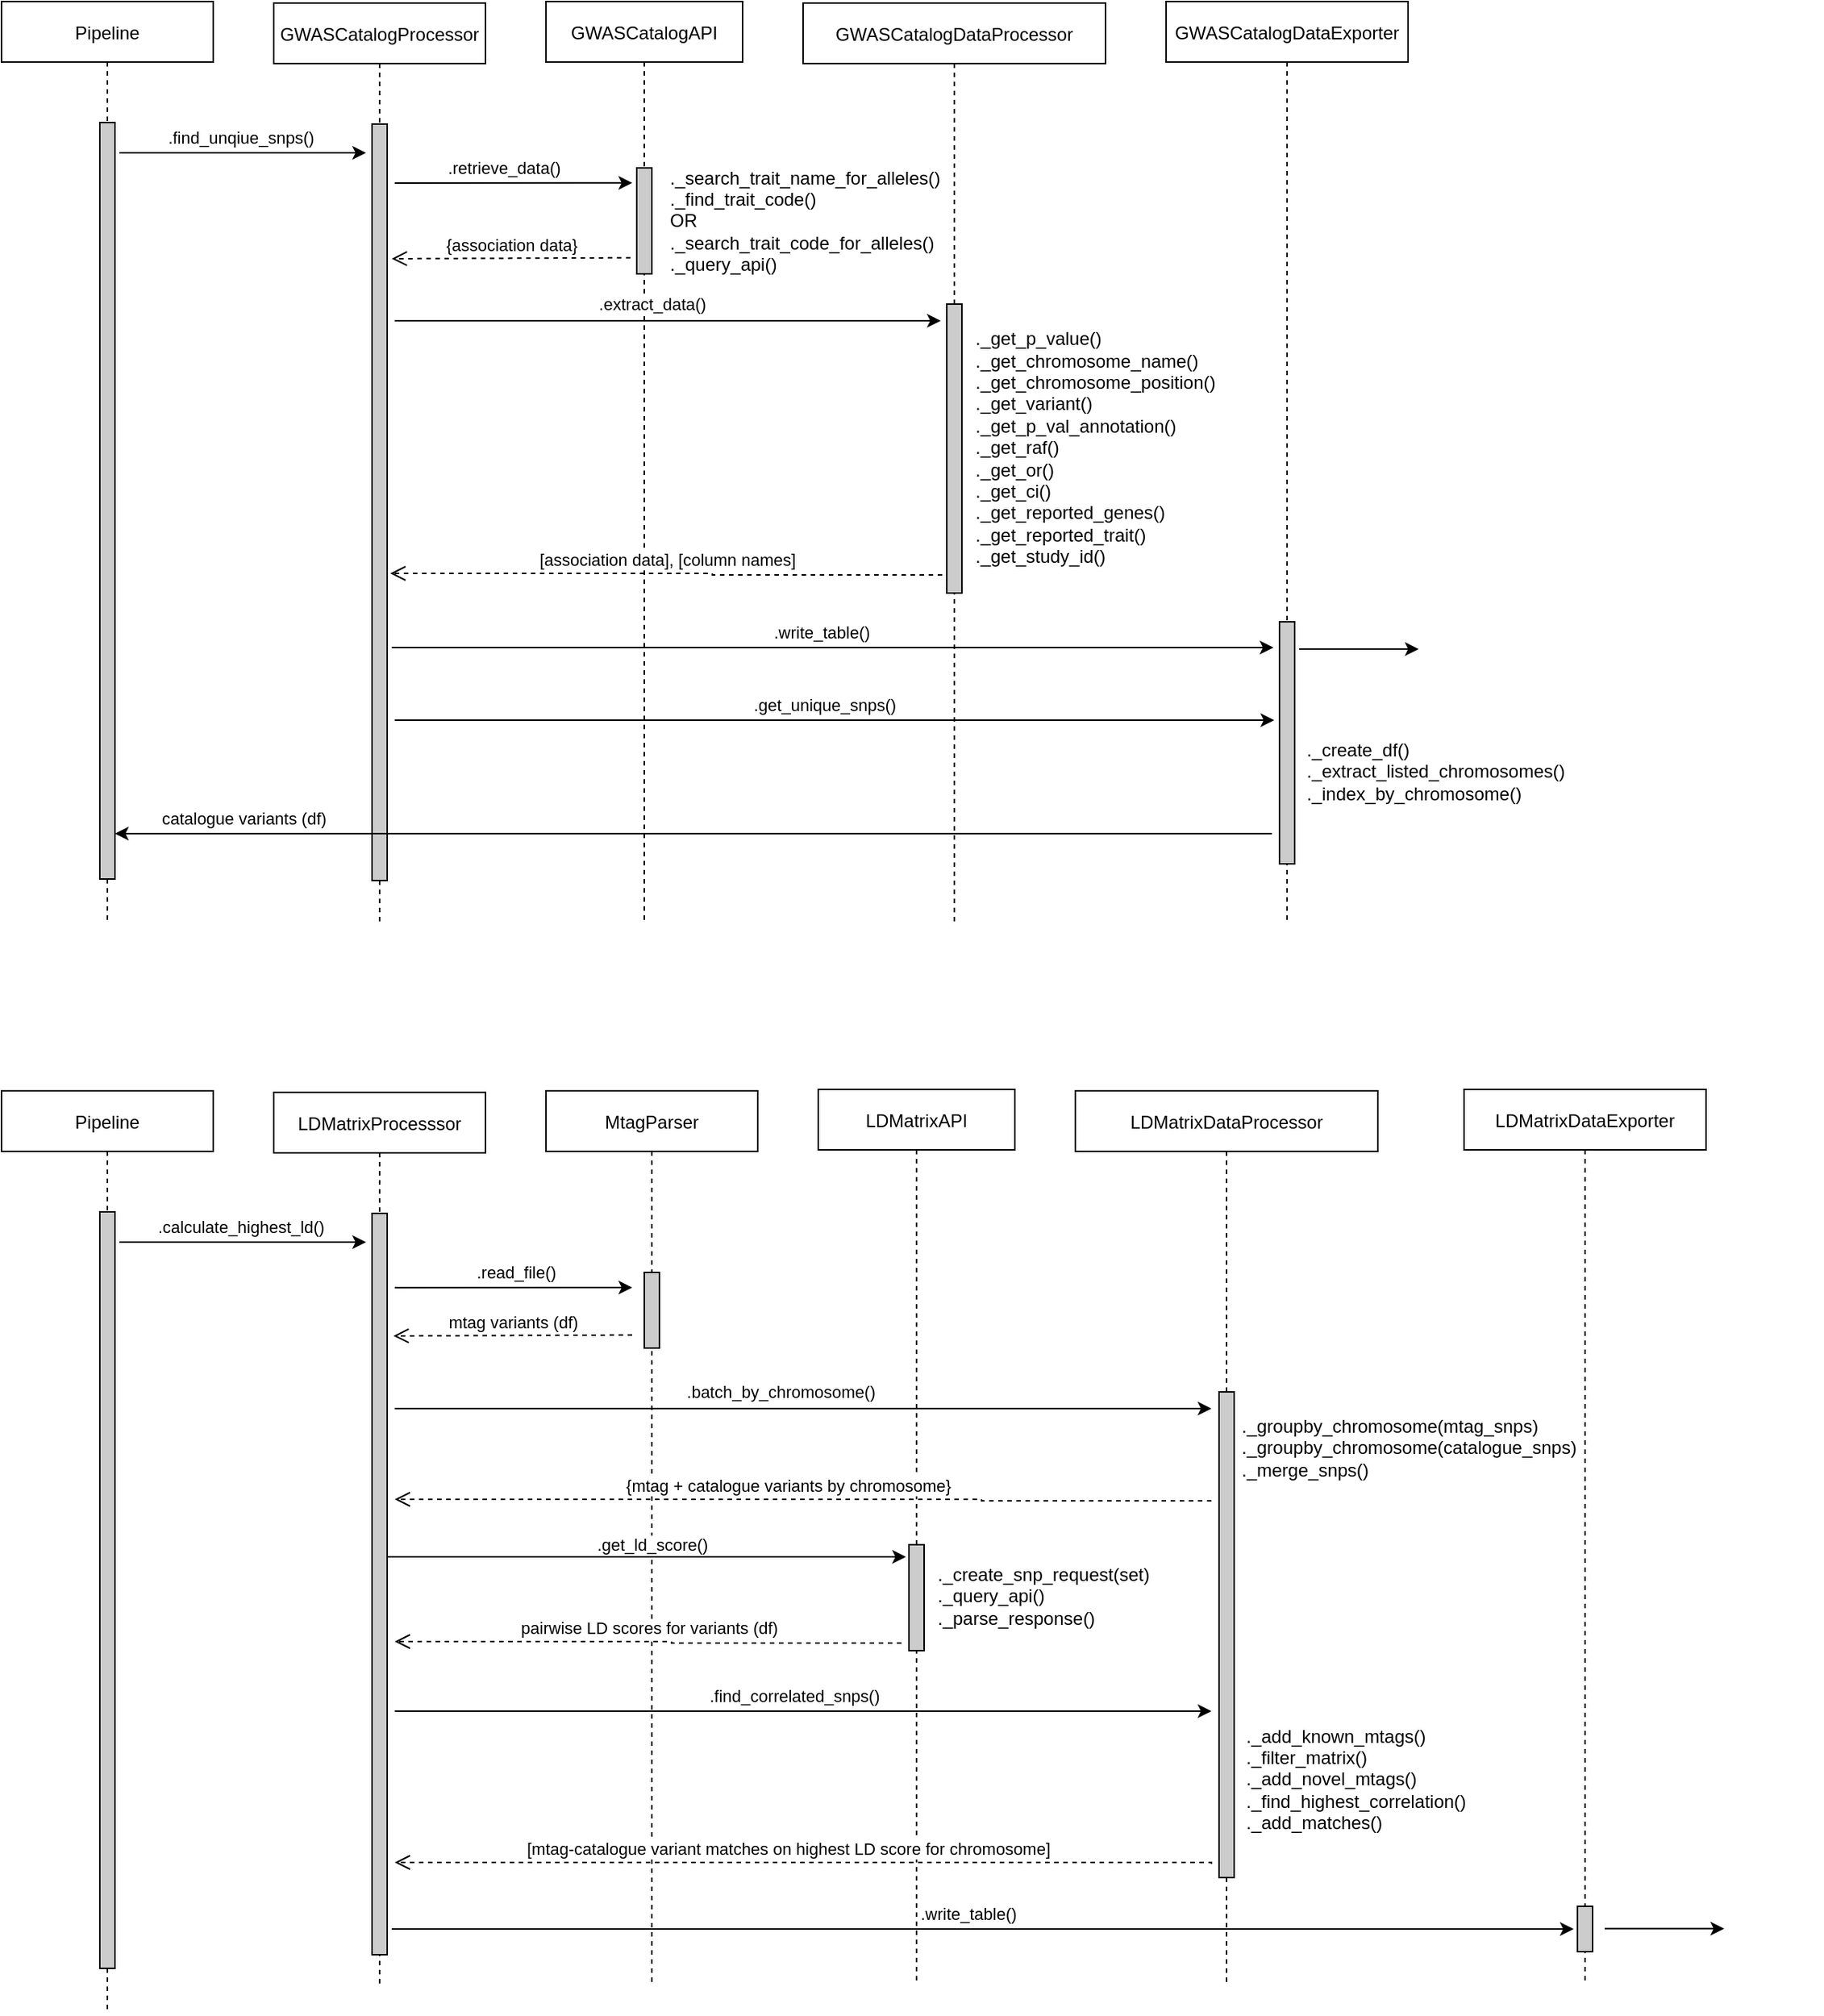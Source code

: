 <mxfile version="17.4.6" type="device"><diagram id="kgpKYQtTHZ0yAKxKKP6v" name="Page-1"><mxGraphModel dx="2031" dy="996" grid="1" gridSize="10" guides="1" tooltips="1" connect="1" arrows="1" fold="1" page="1" pageScale="1" pageWidth="850" pageHeight="1100" math="0" shadow="0"><root><mxCell id="0"/><mxCell id="1" parent="0"/><mxCell id="3VSZiahwa-lIYGKxo2oS-51" value="MtagParser" style="shape=umlLifeline;perimeter=lifelinePerimeter;container=1;collapsible=0;recursiveResize=0;rounded=0;shadow=0;strokeWidth=1;" vertex="1" parent="1"><mxGeometry x="400" y="760" width="140" height="590" as="geometry"/></mxCell><mxCell id="3VSZiahwa-lIYGKxo2oS-52" value="" style="points=[];perimeter=orthogonalPerimeter;rounded=0;shadow=0;strokeWidth=1;fillColor=#CCCCCC;" vertex="1" parent="3VSZiahwa-lIYGKxo2oS-51"><mxGeometry x="65" y="120" width="10" height="50" as="geometry"/></mxCell><mxCell id="3VSZiahwa-lIYGKxo2oS-37" value="pairwise LD scores for variants (df)" style="edgeStyle=orthogonalEdgeStyle;rounded=0;orthogonalLoop=1;jettySize=auto;html=1;dashed=1;endArrow=open;verticalAlign=bottom;endSize=8;shadow=0;strokeWidth=1;" edge="1" parent="3VSZiahwa-lIYGKxo2oS-51"><mxGeometry relative="1" as="geometry"><mxPoint x="235" y="365" as="sourcePoint"/><mxPoint x="-100" y="364" as="targetPoint"/><Array as="points"><mxPoint x="83" y="365"/><mxPoint x="83" y="364"/></Array></mxGeometry></mxCell><mxCell id="3nuBFxr9cyL0pnOWT2aG-1" value="GWASCatalogProcessor" style="shape=umlLifeline;perimeter=lifelinePerimeter;container=1;collapsible=0;recursiveResize=0;rounded=0;shadow=0;strokeWidth=1;" parent="1" vertex="1"><mxGeometry x="220" y="41" width="140" height="609" as="geometry"/></mxCell><mxCell id="3VSZiahwa-lIYGKxo2oS-6" value="" style="points=[];perimeter=orthogonalPerimeter;rounded=0;shadow=0;strokeWidth=1;fillColor=#CCCCCC;" vertex="1" parent="3nuBFxr9cyL0pnOWT2aG-1"><mxGeometry x="65" y="80" width="10" height="500" as="geometry"/></mxCell><mxCell id="3nuBFxr9cyL0pnOWT2aG-5" value="GWASCatalogAPI" style="shape=umlLifeline;perimeter=lifelinePerimeter;container=1;collapsible=0;recursiveResize=0;rounded=0;shadow=0;strokeWidth=1;" parent="1" vertex="1"><mxGeometry x="400" y="40" width="130" height="610" as="geometry"/></mxCell><mxCell id="3VSZiahwa-lIYGKxo2oS-5" value="" style="points=[];perimeter=orthogonalPerimeter;rounded=0;shadow=0;strokeWidth=1;fillColor=#CCCCCC;" vertex="1" parent="3nuBFxr9cyL0pnOWT2aG-5"><mxGeometry x="60" y="110" width="10" height="70" as="geometry"/></mxCell><mxCell id="3VSZiahwa-lIYGKxo2oS-8" value="._search_trait_name_for_alleles()&lt;br&gt;._find_trait_code()&lt;br&gt;OR&lt;br&gt;._search_trait_code_for_alleles()&lt;br&gt;._query_api()" style="rounded=0;whiteSpace=wrap;html=1;fillColor=none;strokeColor=none;align=left;" vertex="1" parent="3nuBFxr9cyL0pnOWT2aG-5"><mxGeometry x="80" y="105" width="140" height="80" as="geometry"/></mxCell><mxCell id="3VSZiahwa-lIYGKxo2oS-7" value=".retrieve_data()" style="edgeStyle=orthogonalEdgeStyle;rounded=0;orthogonalLoop=1;jettySize=auto;html=1;" edge="1" parent="3nuBFxr9cyL0pnOWT2aG-5"><mxGeometry x="-0.085" y="10" relative="1" as="geometry"><mxPoint x="-100" y="120" as="sourcePoint"/><mxPoint x="57" y="119.86" as="targetPoint"/><Array as="points"><mxPoint x="57" y="119.86"/></Array><mxPoint as="offset"/></mxGeometry></mxCell><mxCell id="3VSZiahwa-lIYGKxo2oS-10" value="{association data}" style="edgeStyle=orthogonalEdgeStyle;rounded=0;orthogonalLoop=1;jettySize=auto;html=1;dashed=1;endArrow=open;verticalAlign=bottom;endSize=8;shadow=0;strokeWidth=1;exitX=-0.214;exitY=0.849;exitDx=0;exitDy=0;exitPerimeter=0;" edge="1" parent="3nuBFxr9cyL0pnOWT2aG-5"><mxGeometry relative="1" as="geometry"><mxPoint x="55.86" y="169.43" as="sourcePoint"/><mxPoint x="-102" y="170" as="targetPoint"/><Array as="points"><mxPoint x="48" y="169"/></Array></mxGeometry></mxCell><mxCell id="3VSZiahwa-lIYGKxo2oS-1" value="GWASCatalogDataProcessor" style="shape=umlLifeline;perimeter=lifelinePerimeter;container=1;collapsible=0;recursiveResize=0;rounded=0;shadow=0;strokeWidth=1;" vertex="1" parent="1"><mxGeometry x="570" y="41" width="200" height="609" as="geometry"/></mxCell><mxCell id="3VSZiahwa-lIYGKxo2oS-2" value="" style="points=[];perimeter=orthogonalPerimeter;rounded=0;shadow=0;strokeWidth=1;fillColor=#CCCCCC;" vertex="1" parent="3VSZiahwa-lIYGKxo2oS-1"><mxGeometry x="95" y="199" width="10" height="191" as="geometry"/></mxCell><mxCell id="3VSZiahwa-lIYGKxo2oS-13" value="[association data], [column names]" style="edgeStyle=orthogonalEdgeStyle;rounded=0;orthogonalLoop=1;jettySize=auto;html=1;dashed=1;endArrow=open;verticalAlign=bottom;endSize=8;shadow=0;strokeWidth=1;" edge="1" parent="3VSZiahwa-lIYGKxo2oS-1"><mxGeometry relative="1" as="geometry"><mxPoint x="92" y="378" as="sourcePoint"/><mxPoint x="-273" y="377" as="targetPoint"/><Array as="points"><mxPoint x="-60" y="378"/><mxPoint x="-60" y="377"/></Array></mxGeometry></mxCell><mxCell id="3VSZiahwa-lIYGKxo2oS-3" value="GWASCatalogDataExporter" style="shape=umlLifeline;perimeter=lifelinePerimeter;container=1;collapsible=0;recursiveResize=0;rounded=0;shadow=0;strokeWidth=1;" vertex="1" parent="1"><mxGeometry x="810" y="40" width="160" height="610" as="geometry"/></mxCell><mxCell id="3VSZiahwa-lIYGKxo2oS-4" value="" style="points=[];perimeter=orthogonalPerimeter;rounded=0;shadow=0;strokeWidth=1;fillColor=#CCCCCC;" vertex="1" parent="3VSZiahwa-lIYGKxo2oS-3"><mxGeometry x="75" y="410" width="10" height="160" as="geometry"/></mxCell><mxCell id="3VSZiahwa-lIYGKxo2oS-26" value="" style="endArrow=classic;html=1;rounded=0;" edge="1" parent="3VSZiahwa-lIYGKxo2oS-3"><mxGeometry width="50" height="50" relative="1" as="geometry"><mxPoint x="88" y="428" as="sourcePoint"/><mxPoint x="167" y="428" as="targetPoint"/></mxGeometry></mxCell><mxCell id="3VSZiahwa-lIYGKxo2oS-14" value=".write_table()" style="edgeStyle=orthogonalEdgeStyle;rounded=0;orthogonalLoop=1;jettySize=auto;html=1;" edge="1" parent="1"><mxGeometry x="-0.023" y="10" relative="1" as="geometry"><mxPoint x="300" y="467" as="sourcePoint"/><mxPoint x="881" y="467" as="targetPoint"/><Array as="points"><mxPoint x="298" y="467"/></Array><mxPoint as="offset"/></mxGeometry></mxCell><mxCell id="3VSZiahwa-lIYGKxo2oS-15" value=".get_unique_snps()" style="edgeStyle=orthogonalEdgeStyle;rounded=0;orthogonalLoop=1;jettySize=auto;html=1;" edge="1" parent="1"><mxGeometry x="-0.023" y="10" relative="1" as="geometry"><mxPoint x="300" y="515" as="sourcePoint"/><mxPoint x="881.5" y="515" as="targetPoint"/><Array as="points"><mxPoint x="300" y="515"/></Array><mxPoint as="offset"/></mxGeometry></mxCell><mxCell id="3VSZiahwa-lIYGKxo2oS-16" value="Pipeline" style="shape=umlLifeline;perimeter=lifelinePerimeter;container=1;collapsible=0;recursiveResize=0;rounded=0;shadow=0;strokeWidth=1;" vertex="1" parent="1"><mxGeometry x="40" y="40" width="140" height="610" as="geometry"/></mxCell><mxCell id="3VSZiahwa-lIYGKxo2oS-17" value="" style="points=[];perimeter=orthogonalPerimeter;rounded=0;shadow=0;strokeWidth=1;fillColor=#CCCCCC;" vertex="1" parent="3VSZiahwa-lIYGKxo2oS-16"><mxGeometry x="65" y="80" width="10" height="500" as="geometry"/></mxCell><mxCell id="3VSZiahwa-lIYGKxo2oS-11" value=".extract_data()" style="edgeStyle=orthogonalEdgeStyle;rounded=0;orthogonalLoop=1;jettySize=auto;html=1;" edge="1" parent="3VSZiahwa-lIYGKxo2oS-16"><mxGeometry x="-0.058" y="11" relative="1" as="geometry"><mxPoint x="260" y="211" as="sourcePoint"/><mxPoint x="621" y="211" as="targetPoint"/><Array as="points"/><mxPoint as="offset"/></mxGeometry></mxCell><mxCell id="3VSZiahwa-lIYGKxo2oS-18" value=".find_unqiue_snps()" style="edgeStyle=orthogonalEdgeStyle;rounded=0;orthogonalLoop=1;jettySize=auto;html=1;" edge="1" parent="1"><mxGeometry x="-0.026" y="10" relative="1" as="geometry"><mxPoint x="118" y="140" as="sourcePoint"/><mxPoint x="281" y="140" as="targetPoint"/><Array as="points"><mxPoint x="213" y="140"/><mxPoint x="213" y="140"/></Array><mxPoint as="offset"/></mxGeometry></mxCell><mxCell id="3VSZiahwa-lIYGKxo2oS-19" value="catalogue variants (df)" style="edgeStyle=orthogonalEdgeStyle;rounded=0;orthogonalLoop=1;jettySize=auto;html=1;" edge="1" parent="1" target="3VSZiahwa-lIYGKxo2oS-17"><mxGeometry x="0.778" y="-10" relative="1" as="geometry"><mxPoint x="880" y="590" as="sourcePoint"/><mxPoint x="113.667" y="597.0" as="targetPoint"/><Array as="points"><mxPoint x="260" y="590"/><mxPoint x="260" y="590"/></Array><mxPoint as="offset"/></mxGeometry></mxCell><mxCell id="3VSZiahwa-lIYGKxo2oS-20" value="._create_df()&lt;br&gt;._extract_listed_chromosomes()&lt;br&gt;._index_by_chromosome()" style="rounded=0;whiteSpace=wrap;html=1;fillColor=none;strokeColor=none;align=left;" vertex="1" parent="1"><mxGeometry x="901" y="524" width="140" height="49" as="geometry"/></mxCell><mxCell id="3VSZiahwa-lIYGKxo2oS-12" value="._get_p_value()&lt;br&gt;._get_chromosome_name()&lt;br&gt;._get_chromosome_position()&lt;br&gt;._get_variant()&lt;br&gt;._get_p_val_annotation()&lt;br&gt;._get_raf()&lt;br&gt;._get_or()&lt;br&gt;._get_ci()&lt;br&gt;._get_reported_genes()&lt;br&gt;._get_reported_trait()&lt;br&gt;._get_study_id()&lt;br&gt;&lt;br&gt;" style="rounded=0;whiteSpace=wrap;html=1;fillColor=none;strokeColor=none;align=left;" vertex="1" parent="1"><mxGeometry x="682" y="252" width="166" height="180" as="geometry"/></mxCell><mxCell id="3VSZiahwa-lIYGKxo2oS-27" value="" style="shape=image;html=1;verticalAlign=top;verticalLabelPosition=bottom;labelBackgroundColor=#ffffff;imageAspect=0;aspect=fixed;image=https://cdn1.iconfinder.com/data/icons/bootstrap-vol-3/16/filetype-csv-128.png;fillColor=none;" vertex="1" parent="1"><mxGeometry x="987" y="440" width="54" height="54" as="geometry"/></mxCell><mxCell id="3VSZiahwa-lIYGKxo2oS-28" value="LDMatrixProcesssor" style="shape=umlLifeline;perimeter=lifelinePerimeter;container=1;collapsible=0;recursiveResize=0;rounded=0;shadow=0;strokeWidth=1;" vertex="1" parent="1"><mxGeometry x="220" y="761" width="140" height="589" as="geometry"/></mxCell><mxCell id="3VSZiahwa-lIYGKxo2oS-29" value="" style="points=[];perimeter=orthogonalPerimeter;rounded=0;shadow=0;strokeWidth=1;fillColor=#CCCCCC;" vertex="1" parent="3VSZiahwa-lIYGKxo2oS-28"><mxGeometry x="65" y="80" width="10" height="490" as="geometry"/></mxCell><mxCell id="3VSZiahwa-lIYGKxo2oS-34" value="mtag variants (df)" style="edgeStyle=orthogonalEdgeStyle;rounded=0;orthogonalLoop=1;jettySize=auto;html=1;dashed=1;endArrow=open;verticalAlign=bottom;endSize=8;shadow=0;strokeWidth=1;exitX=-0.214;exitY=0.849;exitDx=0;exitDy=0;exitPerimeter=0;" edge="1" parent="3VSZiahwa-lIYGKxo2oS-28"><mxGeometry relative="1" as="geometry"><mxPoint x="237.0" y="160.43" as="sourcePoint"/><mxPoint x="79.14" y="161" as="targetPoint"/><Array as="points"><mxPoint x="229.14" y="160"/></Array></mxGeometry></mxCell><mxCell id="3VSZiahwa-lIYGKxo2oS-30" value="LDMatrixAPI" style="shape=umlLifeline;perimeter=lifelinePerimeter;container=1;collapsible=0;recursiveResize=0;rounded=0;shadow=0;strokeWidth=1;" vertex="1" parent="1"><mxGeometry x="580" y="759" width="130" height="591" as="geometry"/></mxCell><mxCell id="3VSZiahwa-lIYGKxo2oS-31" value="" style="points=[];perimeter=orthogonalPerimeter;rounded=0;shadow=0;strokeWidth=1;fillColor=#CCCCCC;" vertex="1" parent="3VSZiahwa-lIYGKxo2oS-30"><mxGeometry x="60" y="301" width="10" height="70" as="geometry"/></mxCell><mxCell id="3VSZiahwa-lIYGKxo2oS-54" value="{mtag + catalogue variants by chromosome}" style="edgeStyle=orthogonalEdgeStyle;rounded=0;orthogonalLoop=1;jettySize=auto;html=1;dashed=1;endArrow=open;verticalAlign=bottom;endSize=8;shadow=0;strokeWidth=1;" edge="1" parent="3VSZiahwa-lIYGKxo2oS-30"><mxGeometry x="0.039" relative="1" as="geometry"><mxPoint x="260" y="272" as="sourcePoint"/><mxPoint x="-280" y="271" as="targetPoint"/><Array as="points"><mxPoint x="108" y="272"/><mxPoint x="108" y="271"/></Array><mxPoint as="offset"/></mxGeometry></mxCell><mxCell id="3VSZiahwa-lIYGKxo2oS-42" value=".find_correlated_snps()" style="edgeStyle=orthogonalEdgeStyle;rounded=0;orthogonalLoop=1;jettySize=auto;html=1;" edge="1" parent="3VSZiahwa-lIYGKxo2oS-30"><mxGeometry x="-0.023" y="10" relative="1" as="geometry"><mxPoint x="-280" y="411.0" as="sourcePoint"/><mxPoint x="260" y="411" as="targetPoint"/><Array as="points"><mxPoint x="80" y="411"/><mxPoint x="80" y="411"/></Array><mxPoint as="offset"/></mxGeometry></mxCell><mxCell id="3VSZiahwa-lIYGKxo2oS-41" value=".write_table()" style="edgeStyle=orthogonalEdgeStyle;rounded=0;orthogonalLoop=1;jettySize=auto;html=1;" edge="1" parent="3VSZiahwa-lIYGKxo2oS-30"><mxGeometry x="-0.023" y="10" relative="1" as="geometry"><mxPoint x="-280" y="555" as="sourcePoint"/><mxPoint x="499.5" y="555" as="targetPoint"/><Array as="points"><mxPoint x="-282" y="555"/></Array><mxPoint as="offset"/></mxGeometry></mxCell><mxCell id="3VSZiahwa-lIYGKxo2oS-35" value="LDMatrixDataProcessor" style="shape=umlLifeline;perimeter=lifelinePerimeter;container=1;collapsible=0;recursiveResize=0;rounded=0;shadow=0;strokeWidth=1;" vertex="1" parent="1"><mxGeometry x="750" y="760" width="200" height="590" as="geometry"/></mxCell><mxCell id="3VSZiahwa-lIYGKxo2oS-36" value="" style="points=[];perimeter=orthogonalPerimeter;rounded=0;shadow=0;strokeWidth=1;fillColor=#CCCCCC;" vertex="1" parent="3VSZiahwa-lIYGKxo2oS-35"><mxGeometry x="95" y="199" width="10" height="321" as="geometry"/></mxCell><mxCell id="3VSZiahwa-lIYGKxo2oS-32" value="._create_snp_request(set)&lt;br&gt;._query_api()&lt;br&gt;._parse_response()" style="rounded=0;whiteSpace=wrap;html=1;fillColor=none;strokeColor=none;align=left;" vertex="1" parent="3VSZiahwa-lIYGKxo2oS-35"><mxGeometry x="-93" y="304" width="140" height="60" as="geometry"/></mxCell><mxCell id="3VSZiahwa-lIYGKxo2oS-38" value="LDMatrixDataExporter" style="shape=umlLifeline;perimeter=lifelinePerimeter;container=1;collapsible=0;recursiveResize=0;rounded=0;shadow=0;strokeWidth=1;" vertex="1" parent="1"><mxGeometry x="1007" y="759" width="160" height="591" as="geometry"/></mxCell><mxCell id="3VSZiahwa-lIYGKxo2oS-39" value="" style="points=[];perimeter=orthogonalPerimeter;rounded=0;shadow=0;strokeWidth=1;fillColor=#CCCCCC;" vertex="1" parent="3VSZiahwa-lIYGKxo2oS-38"><mxGeometry x="75" y="540" width="10" height="30" as="geometry"/></mxCell><mxCell id="3VSZiahwa-lIYGKxo2oS-40" value="" style="endArrow=classic;html=1;rounded=0;" edge="1" parent="3VSZiahwa-lIYGKxo2oS-38"><mxGeometry width="50" height="50" relative="1" as="geometry"><mxPoint x="93" y="554.76" as="sourcePoint"/><mxPoint x="172" y="554.76" as="targetPoint"/></mxGeometry></mxCell><mxCell id="3VSZiahwa-lIYGKxo2oS-49" value="._groupby_chromosome(mtag_snps)&lt;br&gt;._groupby_chromosome(catalogue_snps)&lt;br&gt;._merge_snps()" style="rounded=0;whiteSpace=wrap;html=1;fillColor=none;strokeColor=none;align=left;" vertex="1" parent="3VSZiahwa-lIYGKxo2oS-38"><mxGeometry x="-149" y="209" width="166" height="56" as="geometry"/></mxCell><mxCell id="3VSZiahwa-lIYGKxo2oS-43" value="Pipeline" style="shape=umlLifeline;perimeter=lifelinePerimeter;container=1;collapsible=0;recursiveResize=0;rounded=0;shadow=0;strokeWidth=1;" vertex="1" parent="1"><mxGeometry x="40" y="760" width="140" height="610" as="geometry"/></mxCell><mxCell id="3VSZiahwa-lIYGKxo2oS-44" value="" style="points=[];perimeter=orthogonalPerimeter;rounded=0;shadow=0;strokeWidth=1;fillColor=#CCCCCC;" vertex="1" parent="3VSZiahwa-lIYGKxo2oS-43"><mxGeometry x="65" y="80" width="10" height="500" as="geometry"/></mxCell><mxCell id="3VSZiahwa-lIYGKxo2oS-45" value=".batch_by_chromosome()" style="edgeStyle=orthogonalEdgeStyle;rounded=0;orthogonalLoop=1;jettySize=auto;html=1;" edge="1" parent="3VSZiahwa-lIYGKxo2oS-43"><mxGeometry x="-0.058" y="11" relative="1" as="geometry"><mxPoint x="260" y="210" as="sourcePoint"/><mxPoint x="800" y="210" as="targetPoint"/><Array as="points"><mxPoint x="260" y="210"/></Array><mxPoint as="offset"/></mxGeometry></mxCell><mxCell id="3VSZiahwa-lIYGKxo2oS-46" value=".calculate_highest_ld()" style="edgeStyle=orthogonalEdgeStyle;rounded=0;orthogonalLoop=1;jettySize=auto;html=1;" edge="1" parent="1"><mxGeometry x="-0.026" y="10" relative="1" as="geometry"><mxPoint x="118" y="860" as="sourcePoint"/><mxPoint x="281" y="860" as="targetPoint"/><Array as="points"><mxPoint x="213" y="860"/><mxPoint x="213" y="860"/></Array><mxPoint as="offset"/></mxGeometry></mxCell><mxCell id="3VSZiahwa-lIYGKxo2oS-50" value="" style="shape=image;html=1;verticalAlign=top;verticalLabelPosition=bottom;labelBackgroundColor=#ffffff;imageAspect=0;aspect=fixed;image=https://cdn1.iconfinder.com/data/icons/bootstrap-vol-3/16/filetype-csv-128.png;fillColor=none;" vertex="1" parent="1"><mxGeometry x="1190" y="1290" width="54" height="54" as="geometry"/></mxCell><mxCell id="3VSZiahwa-lIYGKxo2oS-33" value=".read_file()" style="edgeStyle=orthogonalEdgeStyle;rounded=0;orthogonalLoop=1;jettySize=auto;html=1;" edge="1" parent="1"><mxGeometry x="0.019" y="10" relative="1" as="geometry"><mxPoint x="300" y="890.14" as="sourcePoint"/><mxPoint x="457" y="890" as="targetPoint"/><Array as="points"><mxPoint x="457" y="890"/></Array><mxPoint as="offset"/></mxGeometry></mxCell><mxCell id="3VSZiahwa-lIYGKxo2oS-55" value=".get_ld_score()" style="edgeStyle=orthogonalEdgeStyle;rounded=0;orthogonalLoop=1;jettySize=auto;html=1;" edge="1" parent="1"><mxGeometry x="0.02" y="8" relative="1" as="geometry"><mxPoint x="295" y="1068" as="sourcePoint"/><mxPoint x="638" y="1068" as="targetPoint"/><Array as="points"><mxPoint x="638" y="1068"/></Array><mxPoint as="offset"/></mxGeometry></mxCell><mxCell id="3VSZiahwa-lIYGKxo2oS-61" value="._add_known_mtags()&lt;br&gt;._filter_matrix()&lt;br&gt;._add_novel_mtags()&lt;br&gt;._find_highest_correlation()&lt;br&gt;._add_matches()" style="rounded=0;whiteSpace=wrap;html=1;fillColor=none;strokeColor=none;align=left;" vertex="1" parent="1"><mxGeometry x="861" y="1187" width="166" height="56" as="geometry"/></mxCell><mxCell id="3VSZiahwa-lIYGKxo2oS-70" value="[mtag-catalogue variant matches on highest LD score for chromosome]" style="edgeStyle=orthogonalEdgeStyle;rounded=0;orthogonalLoop=1;jettySize=auto;html=1;dashed=1;endArrow=open;verticalAlign=bottom;endSize=8;shadow=0;strokeWidth=1;" edge="1" parent="1"><mxGeometry x="0.039" relative="1" as="geometry"><mxPoint x="840" y="1271" as="sourcePoint"/><mxPoint x="300" y="1270" as="targetPoint"/><Array as="points"><mxPoint x="840" y="1270"/></Array><mxPoint as="offset"/></mxGeometry></mxCell></root></mxGraphModel></diagram></mxfile>
